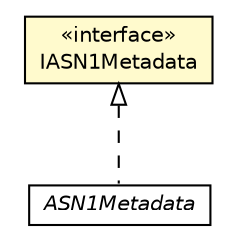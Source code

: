 #!/usr/local/bin/dot
#
# Class diagram 
# Generated by UMLGraph version R5_6-24-gf6e263 (http://www.umlgraph.org/)
#

digraph G {
	edge [fontname="Helvetica",fontsize=10,labelfontname="Helvetica",labelfontsize=10];
	node [fontname="Helvetica",fontsize=10,shape=plaintext];
	nodesep=0.25;
	ranksep=0.5;
	// org.universAAL.lddi.lib.ieeex73std.org.bn.metadata.IASN1Metadata
	c4289809 [label=<<table title="org.universAAL.lddi.lib.ieeex73std.org.bn.metadata.IASN1Metadata" border="0" cellborder="1" cellspacing="0" cellpadding="2" port="p" bgcolor="lemonChiffon" href="./IASN1Metadata.html">
		<tr><td><table border="0" cellspacing="0" cellpadding="1">
<tr><td align="center" balign="center"> &#171;interface&#187; </td></tr>
<tr><td align="center" balign="center"> IASN1Metadata </td></tr>
		</table></td></tr>
		</table>>, URL="./IASN1Metadata.html", fontname="Helvetica", fontcolor="black", fontsize=10.0];
	// org.universAAL.lddi.lib.ieeex73std.org.bn.metadata.ASN1Metadata
	c4289815 [label=<<table title="org.universAAL.lddi.lib.ieeex73std.org.bn.metadata.ASN1Metadata" border="0" cellborder="1" cellspacing="0" cellpadding="2" port="p" href="./ASN1Metadata.html">
		<tr><td><table border="0" cellspacing="0" cellpadding="1">
<tr><td align="center" balign="center"><font face="Helvetica-Oblique"> ASN1Metadata </font></td></tr>
		</table></td></tr>
		</table>>, URL="./ASN1Metadata.html", fontname="Helvetica", fontcolor="black", fontsize=10.0];
	//org.universAAL.lddi.lib.ieeex73std.org.bn.metadata.ASN1Metadata implements org.universAAL.lddi.lib.ieeex73std.org.bn.metadata.IASN1Metadata
	c4289809:p -> c4289815:p [dir=back,arrowtail=empty,style=dashed];
}

